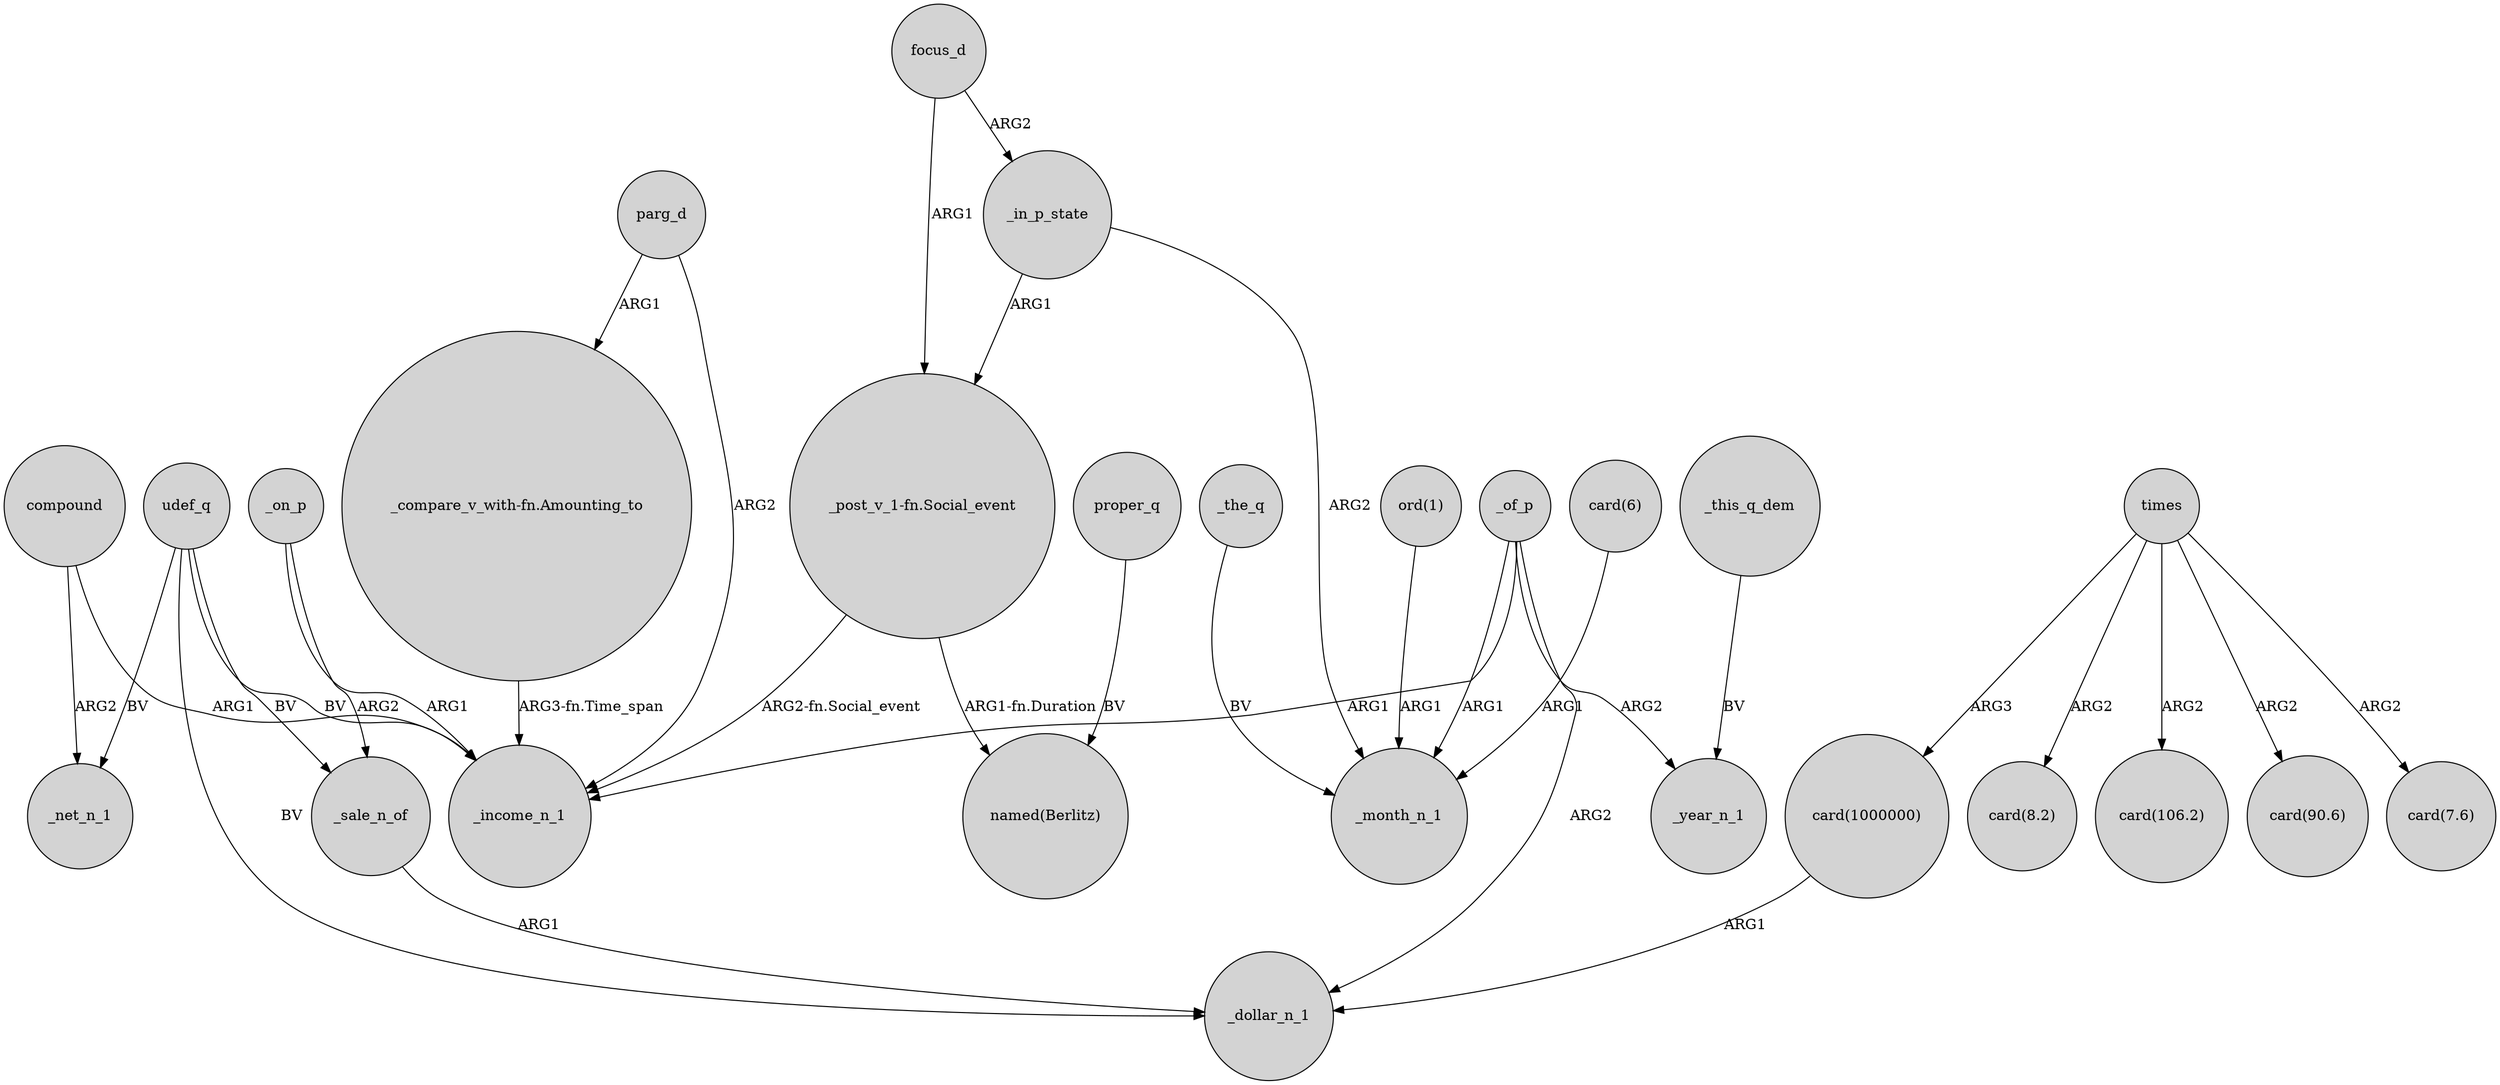 digraph {
	node [shape=circle style=filled]
	_in_p_state -> "_post_v_1-fn.Social_event" [label=ARG1]
	focus_d -> _in_p_state [label=ARG2]
	compound -> _net_n_1 [label=ARG2]
	_on_p -> _sale_n_of [label=ARG2]
	_on_p -> _income_n_1 [label=ARG1]
	"ord(1)" -> _month_n_1 [label=ARG1]
	_of_p -> _year_n_1 [label=ARG2]
	_the_q -> _month_n_1 [label=BV]
	udef_q -> _income_n_1 [label=BV]
	times -> "card(1000000)" [label=ARG3]
	proper_q -> "named(Berlitz)" [label=BV]
	_of_p -> _income_n_1 [label=ARG1]
	udef_q -> _sale_n_of [label=BV]
	times -> "card(8.2)" [label=ARG2]
	compound -> _income_n_1 [label=ARG1]
	focus_d -> "_post_v_1-fn.Social_event" [label=ARG1]
	"_post_v_1-fn.Social_event" -> _income_n_1 [label="ARG2-fn.Social_event"]
	times -> "card(106.2)" [label=ARG2]
	udef_q -> _net_n_1 [label=BV]
	parg_d -> _income_n_1 [label=ARG2]
	_of_p -> _month_n_1 [label=ARG1]
	udef_q -> _dollar_n_1 [label=BV]
	"card(1000000)" -> _dollar_n_1 [label=ARG1]
	"_post_v_1-fn.Social_event" -> "named(Berlitz)" [label="ARG1-fn.Duration"]
	_this_q_dem -> _year_n_1 [label=BV]
	_in_p_state -> _month_n_1 [label=ARG2]
	times -> "card(90.6)" [label=ARG2]
	times -> "card(7.6)" [label=ARG2]
	_of_p -> _dollar_n_1 [label=ARG2]
	"card(6)" -> _month_n_1 [label=ARG1]
	parg_d -> "_compare_v_with-fn.Amounting_to" [label=ARG1]
	_sale_n_of -> _dollar_n_1 [label=ARG1]
	"_compare_v_with-fn.Amounting_to" -> _income_n_1 [label="ARG3-fn.Time_span"]
}
